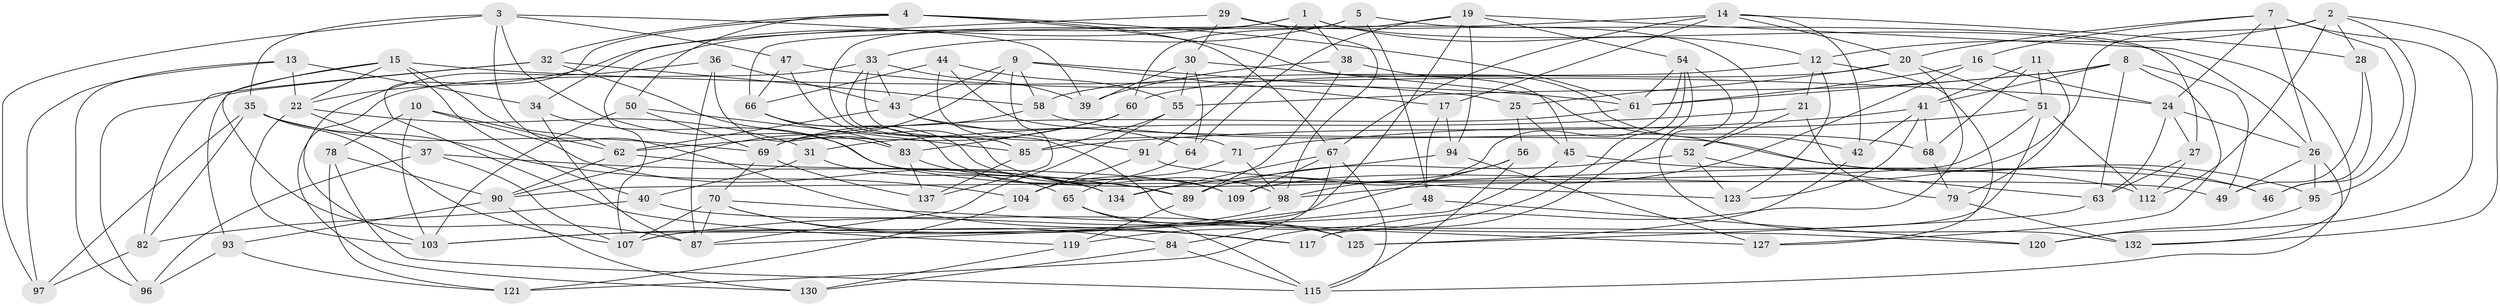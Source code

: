 // Generated by graph-tools (version 1.1) at 2025/24/03/03/25 07:24:28]
// undirected, 98 vertices, 235 edges
graph export_dot {
graph [start="1"]
  node [color=gray90,style=filled];
  1 [super="+23"];
  2 [super="+131"];
  3 [super="+18"];
  4 [super="+6"];
  5;
  7 [super="+100"];
  8 [super="+126"];
  9 [super="+92"];
  10;
  11;
  12 [super="+74"];
  13;
  14 [super="+118"];
  15 [super="+136"];
  16;
  17;
  19 [super="+53"];
  20 [super="+122"];
  21;
  22 [super="+139"];
  24 [super="+72"];
  25;
  26 [super="+108"];
  27;
  28;
  29;
  30 [super="+124"];
  31;
  32 [super="+105"];
  33 [super="+75"];
  34;
  35 [super="+110"];
  36;
  37;
  38;
  39;
  40;
  41 [super="+81"];
  42;
  43 [super="+76"];
  44;
  45;
  46;
  47;
  48;
  49;
  50;
  51 [super="+133"];
  52 [super="+106"];
  54 [super="+57"];
  55 [super="+59"];
  56;
  58 [super="+86"];
  60;
  61 [super="+111"];
  62 [super="+102"];
  63 [super="+80"];
  64;
  65;
  66 [super="+138"];
  67 [super="+73"];
  68;
  69 [super="+77"];
  70 [super="+88"];
  71;
  78;
  79;
  82;
  83 [super="+113"];
  84;
  85 [super="+140"];
  87 [super="+101"];
  89 [super="+128"];
  90 [super="+99"];
  91;
  93;
  94;
  95;
  96;
  97;
  98 [super="+114"];
  103 [super="+135"];
  104;
  107 [super="+129"];
  109;
  112;
  115 [super="+116"];
  117;
  119;
  120;
  121;
  123;
  125;
  127;
  130;
  132;
  134;
  137;
  1 -- 38;
  1 -- 107;
  1 -- 22;
  1 -- 91;
  1 -- 12;
  1 -- 26;
  2 -- 12;
  2 -- 112;
  2 -- 109;
  2 -- 132;
  2 -- 28;
  2 -- 95;
  3 -- 97;
  3 -- 39;
  3 -- 117;
  3 -- 47;
  3 -- 35;
  3 -- 83;
  4 -- 32;
  4 -- 45;
  4 -- 119;
  4 -- 50;
  4 -- 67;
  4 -- 61;
  5 -- 85;
  5 -- 48;
  5 -- 27;
  5 -- 33;
  7 -- 20;
  7 -- 46;
  7 -- 16;
  7 -- 24;
  7 -- 26;
  7 -- 120;
  8 -- 49;
  8 -- 41;
  8 -- 61;
  8 -- 127;
  8 -- 63;
  8 -- 55;
  9 -- 90;
  9 -- 25;
  9 -- 17;
  9 -- 137;
  9 -- 43;
  9 -- 58;
  10 -- 103;
  10 -- 134;
  10 -- 78;
  10 -- 62;
  11 -- 68;
  11 -- 79;
  11 -- 51;
  11 -- 41;
  12 -- 123;
  12 -- 21;
  12 -- 60;
  12 -- 127;
  13 -- 97;
  13 -- 34;
  13 -- 96;
  13 -- 22;
  14 -- 28;
  14 -- 67;
  14 -- 20;
  14 -- 17;
  14 -- 42;
  14 -- 66;
  15 -- 24;
  15 -- 40;
  15 -- 22;
  15 -- 96;
  15 -- 87;
  15 -- 62;
  16 -- 24;
  16 -- 98;
  16 -- 61;
  17 -- 48;
  17 -- 94;
  19 -- 54;
  19 -- 94;
  19 -- 64;
  19 -- 132;
  19 -- 60;
  19 -- 107;
  20 -- 25;
  20 -- 51;
  20 -- 117;
  20 -- 58;
  21 -- 31;
  21 -- 79;
  21 -- 52;
  22 -- 31;
  22 -- 37;
  22 -- 103;
  24 -- 26;
  24 -- 27;
  24 -- 63;
  25 -- 56;
  25 -- 45;
  26 -- 115;
  26 -- 49;
  26 -- 95;
  27 -- 63;
  27 -- 112;
  28 -- 46;
  28 -- 49;
  29 -- 34;
  29 -- 98;
  29 -- 52;
  29 -- 30;
  30 -- 46;
  30 -- 39;
  30 -- 55 [weight=2];
  30 -- 64;
  31 -- 65;
  31 -- 40;
  32 -- 112;
  32 -- 58 [weight=2];
  32 -- 82;
  32 -- 93;
  33 -- 39;
  33 -- 130;
  33 -- 120;
  33 -- 85;
  33 -- 43;
  34 -- 49;
  34 -- 87;
  35 -- 82;
  35 -- 97;
  35 -- 104;
  35 -- 107;
  35 -- 69;
  36 -- 83;
  36 -- 43;
  36 -- 87;
  36 -- 103;
  37 -- 96;
  37 -- 107;
  37 -- 89;
  38 -- 42;
  38 -- 39;
  38 -- 89;
  40 -- 82;
  40 -- 125;
  41 -- 42;
  41 -- 68;
  41 -- 123;
  41 -- 85;
  42 -- 125;
  43 -- 91;
  43 -- 62;
  43 -- 64;
  44 -- 71;
  44 -- 55;
  44 -- 95;
  44 -- 66;
  45 -- 46;
  45 -- 87;
  47 -- 61;
  47 -- 66;
  47 -- 98;
  48 -- 120;
  48 -- 107;
  50 -- 103;
  50 -- 69;
  50 -- 85;
  51 -- 90;
  51 -- 117;
  51 -- 112;
  51 -- 71;
  52 -- 89;
  52 -- 63 [weight=2];
  52 -- 123;
  54 -- 119;
  54 -- 121;
  54 -- 89;
  54 -- 132;
  54 -- 61;
  55 -- 87;
  55 -- 85;
  56 -- 98;
  56 -- 115;
  56 -- 103;
  58 -- 69;
  58 -- 68;
  60 -- 83;
  60 -- 62;
  61 -- 69;
  62 -- 109;
  62 -- 90;
  63 -- 125;
  64 -- 65;
  65 -- 125;
  65 -- 115;
  66 -- 83;
  66 -- 89;
  66 -- 109;
  67 -- 115;
  67 -- 84;
  67 -- 109;
  67 -- 134;
  68 -- 79;
  69 -- 137;
  69 -- 70;
  70 -- 127;
  70 -- 107;
  70 -- 87;
  70 -- 117;
  70 -- 84;
  71 -- 98;
  71 -- 104;
  78 -- 121;
  78 -- 115;
  78 -- 90;
  79 -- 132;
  82 -- 97;
  83 -- 134;
  83 -- 137;
  84 -- 115;
  84 -- 130;
  85 -- 137;
  89 -- 119;
  90 -- 93;
  90 -- 130;
  91 -- 123;
  91 -- 104;
  93 -- 121;
  93 -- 96;
  94 -- 134;
  94 -- 127;
  95 -- 120;
  98 -- 103;
  104 -- 121;
  119 -- 130;
}
